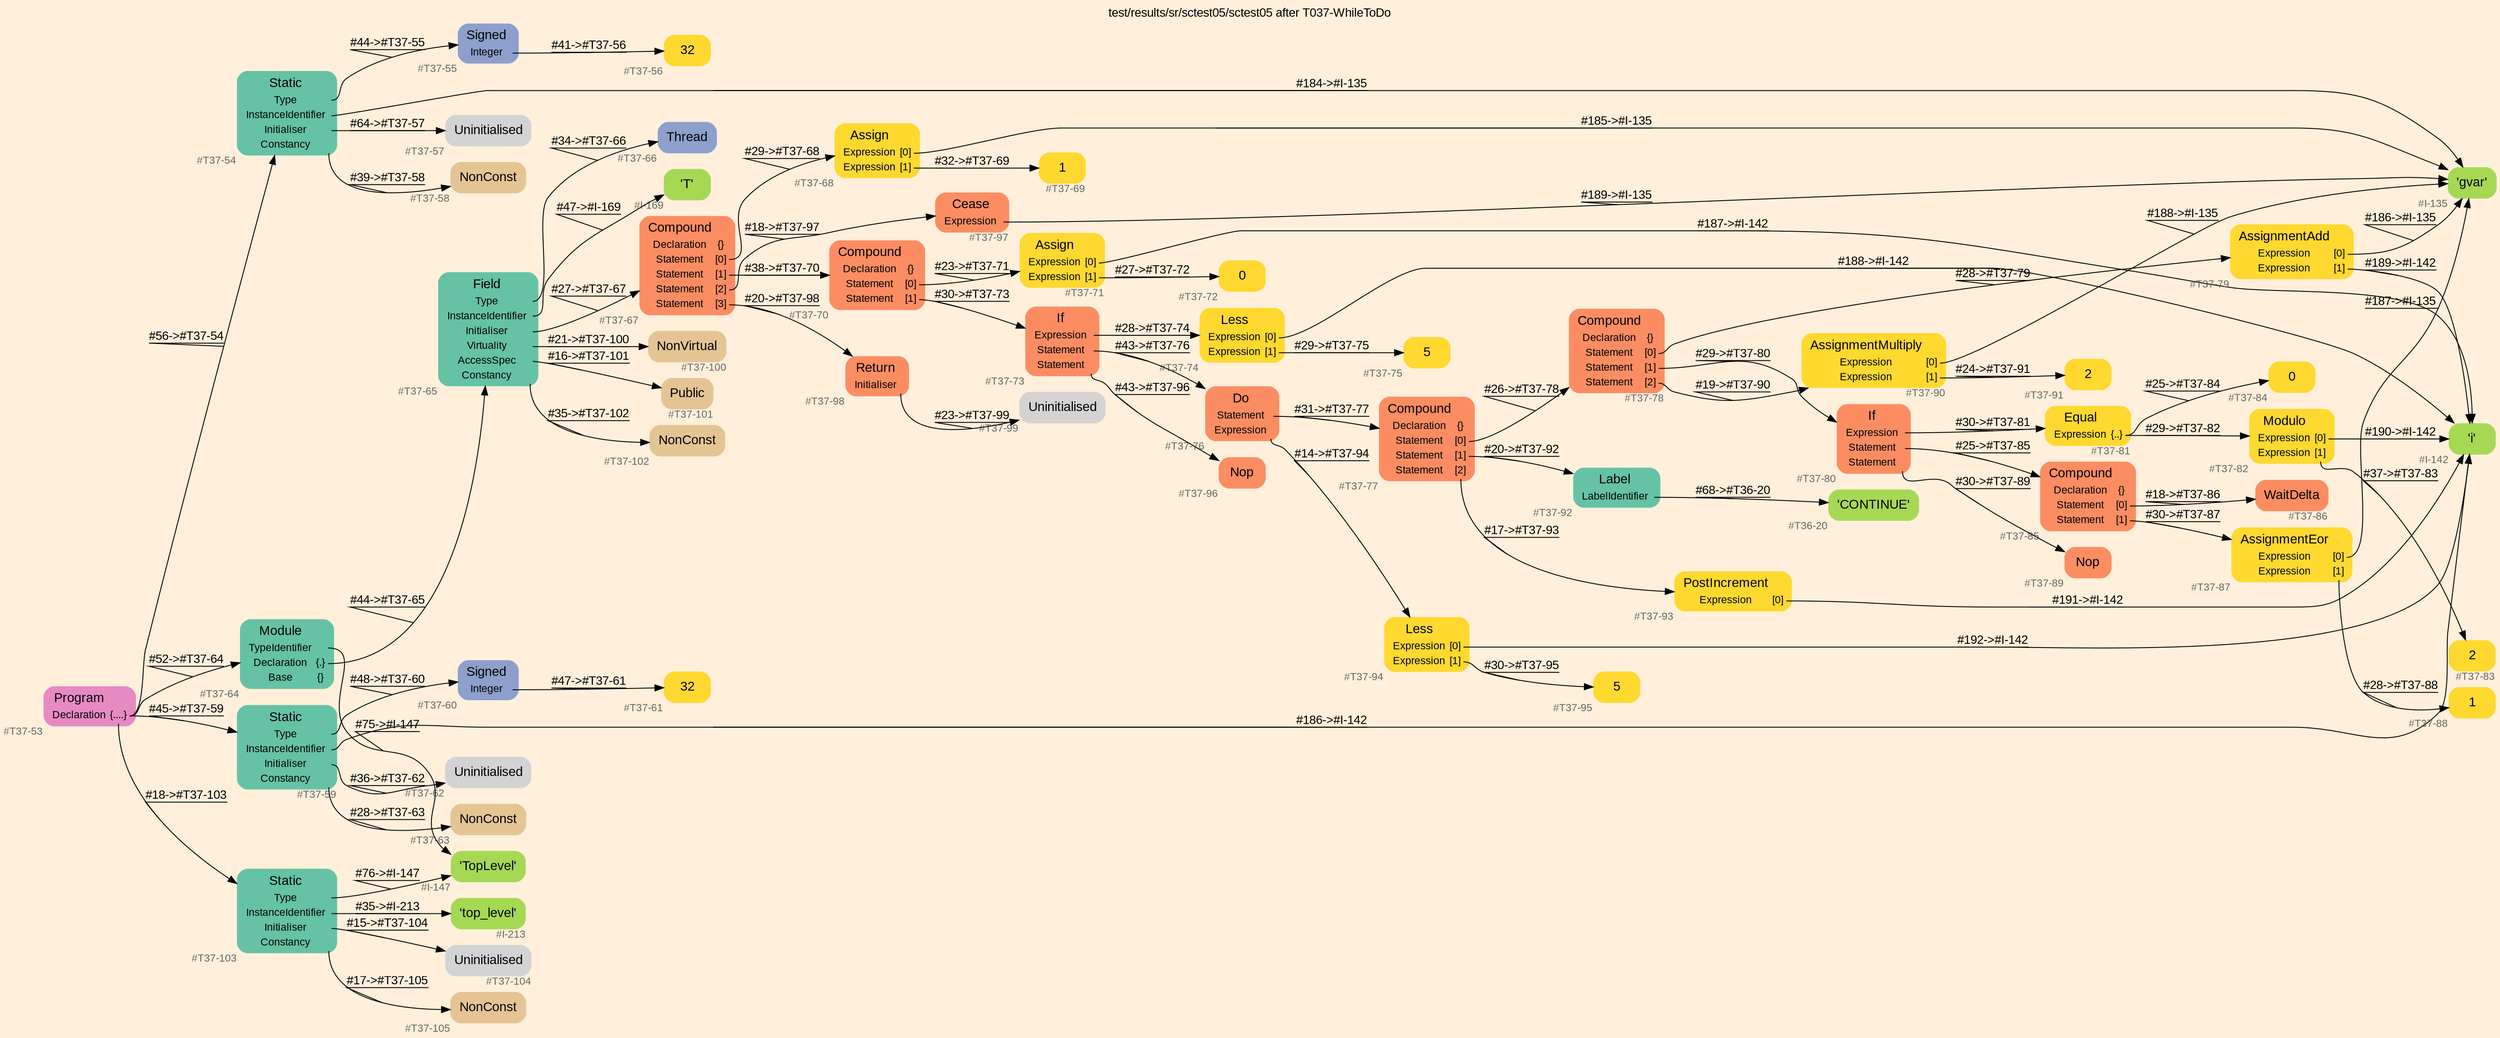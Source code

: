 digraph "test/results/sr/sctest05/sctest05 after T037-WhileToDo" {
label = "test/results/sr/sctest05/sctest05 after T037-WhileToDo"
labelloc = t
graph [
    rankdir = "LR"
    ranksep = 0.3
    bgcolor = antiquewhite1
    color = black
    fontcolor = black
    fontname = "Arial"
];
node [
    fontname = "Arial"
];
edge [
    fontname = "Arial"
];

// -------------------- node figure --------------------
// -------- block #T37-53 ----------
"#T37-53" [
    fillcolor = "/set28/4"
    xlabel = "#T37-53"
    fontsize = "12"
    fontcolor = grey40
    shape = "plaintext"
    label = <<TABLE BORDER="0" CELLBORDER="0" CELLSPACING="0">
     <TR><TD><FONT COLOR="black" POINT-SIZE="15">Program</FONT></TD></TR>
     <TR><TD><FONT COLOR="black" POINT-SIZE="12">Declaration</FONT></TD><TD PORT="port0"><FONT COLOR="black" POINT-SIZE="12">{....}</FONT></TD></TR>
    </TABLE>>
    style = "rounded,filled"
];

// -------- block #T37-54 ----------
"#T37-54" [
    fillcolor = "/set28/1"
    xlabel = "#T37-54"
    fontsize = "12"
    fontcolor = grey40
    shape = "plaintext"
    label = <<TABLE BORDER="0" CELLBORDER="0" CELLSPACING="0">
     <TR><TD><FONT COLOR="black" POINT-SIZE="15">Static</FONT></TD></TR>
     <TR><TD><FONT COLOR="black" POINT-SIZE="12">Type</FONT></TD><TD PORT="port0"></TD></TR>
     <TR><TD><FONT COLOR="black" POINT-SIZE="12">InstanceIdentifier</FONT></TD><TD PORT="port1"></TD></TR>
     <TR><TD><FONT COLOR="black" POINT-SIZE="12">Initialiser</FONT></TD><TD PORT="port2"></TD></TR>
     <TR><TD><FONT COLOR="black" POINT-SIZE="12">Constancy</FONT></TD><TD PORT="port3"></TD></TR>
    </TABLE>>
    style = "rounded,filled"
];

// -------- block #T37-55 ----------
"#T37-55" [
    fillcolor = "/set28/3"
    xlabel = "#T37-55"
    fontsize = "12"
    fontcolor = grey40
    shape = "plaintext"
    label = <<TABLE BORDER="0" CELLBORDER="0" CELLSPACING="0">
     <TR><TD><FONT COLOR="black" POINT-SIZE="15">Signed</FONT></TD></TR>
     <TR><TD><FONT COLOR="black" POINT-SIZE="12">Integer</FONT></TD><TD PORT="port0"></TD></TR>
    </TABLE>>
    style = "rounded,filled"
];

// -------- block #T37-56 ----------
"#T37-56" [
    fillcolor = "/set28/6"
    xlabel = "#T37-56"
    fontsize = "12"
    fontcolor = grey40
    shape = "plaintext"
    label = <<TABLE BORDER="0" CELLBORDER="0" CELLSPACING="0">
     <TR><TD><FONT COLOR="black" POINT-SIZE="15">32</FONT></TD></TR>
    </TABLE>>
    style = "rounded,filled"
];

// -------- block #I-135 ----------
"#I-135" [
    fillcolor = "/set28/5"
    xlabel = "#I-135"
    fontsize = "12"
    fontcolor = grey40
    shape = "plaintext"
    label = <<TABLE BORDER="0" CELLBORDER="0" CELLSPACING="0">
     <TR><TD><FONT COLOR="black" POINT-SIZE="15">'gvar'</FONT></TD></TR>
    </TABLE>>
    style = "rounded,filled"
];

// -------- block #T37-57 ----------
"#T37-57" [
    xlabel = "#T37-57"
    fontsize = "12"
    fontcolor = grey40
    shape = "plaintext"
    label = <<TABLE BORDER="0" CELLBORDER="0" CELLSPACING="0">
     <TR><TD><FONT COLOR="black" POINT-SIZE="15">Uninitialised</FONT></TD></TR>
    </TABLE>>
    style = "rounded,filled"
];

// -------- block #T37-58 ----------
"#T37-58" [
    fillcolor = "/set28/7"
    xlabel = "#T37-58"
    fontsize = "12"
    fontcolor = grey40
    shape = "plaintext"
    label = <<TABLE BORDER="0" CELLBORDER="0" CELLSPACING="0">
     <TR><TD><FONT COLOR="black" POINT-SIZE="15">NonConst</FONT></TD></TR>
    </TABLE>>
    style = "rounded,filled"
];

// -------- block #T37-59 ----------
"#T37-59" [
    fillcolor = "/set28/1"
    xlabel = "#T37-59"
    fontsize = "12"
    fontcolor = grey40
    shape = "plaintext"
    label = <<TABLE BORDER="0" CELLBORDER="0" CELLSPACING="0">
     <TR><TD><FONT COLOR="black" POINT-SIZE="15">Static</FONT></TD></TR>
     <TR><TD><FONT COLOR="black" POINT-SIZE="12">Type</FONT></TD><TD PORT="port0"></TD></TR>
     <TR><TD><FONT COLOR="black" POINT-SIZE="12">InstanceIdentifier</FONT></TD><TD PORT="port1"></TD></TR>
     <TR><TD><FONT COLOR="black" POINT-SIZE="12">Initialiser</FONT></TD><TD PORT="port2"></TD></TR>
     <TR><TD><FONT COLOR="black" POINT-SIZE="12">Constancy</FONT></TD><TD PORT="port3"></TD></TR>
    </TABLE>>
    style = "rounded,filled"
];

// -------- block #T37-60 ----------
"#T37-60" [
    fillcolor = "/set28/3"
    xlabel = "#T37-60"
    fontsize = "12"
    fontcolor = grey40
    shape = "plaintext"
    label = <<TABLE BORDER="0" CELLBORDER="0" CELLSPACING="0">
     <TR><TD><FONT COLOR="black" POINT-SIZE="15">Signed</FONT></TD></TR>
     <TR><TD><FONT COLOR="black" POINT-SIZE="12">Integer</FONT></TD><TD PORT="port0"></TD></TR>
    </TABLE>>
    style = "rounded,filled"
];

// -------- block #T37-61 ----------
"#T37-61" [
    fillcolor = "/set28/6"
    xlabel = "#T37-61"
    fontsize = "12"
    fontcolor = grey40
    shape = "plaintext"
    label = <<TABLE BORDER="0" CELLBORDER="0" CELLSPACING="0">
     <TR><TD><FONT COLOR="black" POINT-SIZE="15">32</FONT></TD></TR>
    </TABLE>>
    style = "rounded,filled"
];

// -------- block #I-142 ----------
"#I-142" [
    fillcolor = "/set28/5"
    xlabel = "#I-142"
    fontsize = "12"
    fontcolor = grey40
    shape = "plaintext"
    label = <<TABLE BORDER="0" CELLBORDER="0" CELLSPACING="0">
     <TR><TD><FONT COLOR="black" POINT-SIZE="15">'i'</FONT></TD></TR>
    </TABLE>>
    style = "rounded,filled"
];

// -------- block #T37-62 ----------
"#T37-62" [
    xlabel = "#T37-62"
    fontsize = "12"
    fontcolor = grey40
    shape = "plaintext"
    label = <<TABLE BORDER="0" CELLBORDER="0" CELLSPACING="0">
     <TR><TD><FONT COLOR="black" POINT-SIZE="15">Uninitialised</FONT></TD></TR>
    </TABLE>>
    style = "rounded,filled"
];

// -------- block #T37-63 ----------
"#T37-63" [
    fillcolor = "/set28/7"
    xlabel = "#T37-63"
    fontsize = "12"
    fontcolor = grey40
    shape = "plaintext"
    label = <<TABLE BORDER="0" CELLBORDER="0" CELLSPACING="0">
     <TR><TD><FONT COLOR="black" POINT-SIZE="15">NonConst</FONT></TD></TR>
    </TABLE>>
    style = "rounded,filled"
];

// -------- block #T37-64 ----------
"#T37-64" [
    fillcolor = "/set28/1"
    xlabel = "#T37-64"
    fontsize = "12"
    fontcolor = grey40
    shape = "plaintext"
    label = <<TABLE BORDER="0" CELLBORDER="0" CELLSPACING="0">
     <TR><TD><FONT COLOR="black" POINT-SIZE="15">Module</FONT></TD></TR>
     <TR><TD><FONT COLOR="black" POINT-SIZE="12">TypeIdentifier</FONT></TD><TD PORT="port0"></TD></TR>
     <TR><TD><FONT COLOR="black" POINT-SIZE="12">Declaration</FONT></TD><TD PORT="port1"><FONT COLOR="black" POINT-SIZE="12">{.}</FONT></TD></TR>
     <TR><TD><FONT COLOR="black" POINT-SIZE="12">Base</FONT></TD><TD PORT="port2"><FONT COLOR="black" POINT-SIZE="12">{}</FONT></TD></TR>
    </TABLE>>
    style = "rounded,filled"
];

// -------- block #I-147 ----------
"#I-147" [
    fillcolor = "/set28/5"
    xlabel = "#I-147"
    fontsize = "12"
    fontcolor = grey40
    shape = "plaintext"
    label = <<TABLE BORDER="0" CELLBORDER="0" CELLSPACING="0">
     <TR><TD><FONT COLOR="black" POINT-SIZE="15">'TopLevel'</FONT></TD></TR>
    </TABLE>>
    style = "rounded,filled"
];

// -------- block #T37-65 ----------
"#T37-65" [
    fillcolor = "/set28/1"
    xlabel = "#T37-65"
    fontsize = "12"
    fontcolor = grey40
    shape = "plaintext"
    label = <<TABLE BORDER="0" CELLBORDER="0" CELLSPACING="0">
     <TR><TD><FONT COLOR="black" POINT-SIZE="15">Field</FONT></TD></TR>
     <TR><TD><FONT COLOR="black" POINT-SIZE="12">Type</FONT></TD><TD PORT="port0"></TD></TR>
     <TR><TD><FONT COLOR="black" POINT-SIZE="12">InstanceIdentifier</FONT></TD><TD PORT="port1"></TD></TR>
     <TR><TD><FONT COLOR="black" POINT-SIZE="12">Initialiser</FONT></TD><TD PORT="port2"></TD></TR>
     <TR><TD><FONT COLOR="black" POINT-SIZE="12">Virtuality</FONT></TD><TD PORT="port3"></TD></TR>
     <TR><TD><FONT COLOR="black" POINT-SIZE="12">AccessSpec</FONT></TD><TD PORT="port4"></TD></TR>
     <TR><TD><FONT COLOR="black" POINT-SIZE="12">Constancy</FONT></TD><TD PORT="port5"></TD></TR>
    </TABLE>>
    style = "rounded,filled"
];

// -------- block #T37-66 ----------
"#T37-66" [
    fillcolor = "/set28/3"
    xlabel = "#T37-66"
    fontsize = "12"
    fontcolor = grey40
    shape = "plaintext"
    label = <<TABLE BORDER="0" CELLBORDER="0" CELLSPACING="0">
     <TR><TD><FONT COLOR="black" POINT-SIZE="15">Thread</FONT></TD></TR>
    </TABLE>>
    style = "rounded,filled"
];

// -------- block #I-169 ----------
"#I-169" [
    fillcolor = "/set28/5"
    xlabel = "#I-169"
    fontsize = "12"
    fontcolor = grey40
    shape = "plaintext"
    label = <<TABLE BORDER="0" CELLBORDER="0" CELLSPACING="0">
     <TR><TD><FONT COLOR="black" POINT-SIZE="15">'T'</FONT></TD></TR>
    </TABLE>>
    style = "rounded,filled"
];

// -------- block #T37-67 ----------
"#T37-67" [
    fillcolor = "/set28/2"
    xlabel = "#T37-67"
    fontsize = "12"
    fontcolor = grey40
    shape = "plaintext"
    label = <<TABLE BORDER="0" CELLBORDER="0" CELLSPACING="0">
     <TR><TD><FONT COLOR="black" POINT-SIZE="15">Compound</FONT></TD></TR>
     <TR><TD><FONT COLOR="black" POINT-SIZE="12">Declaration</FONT></TD><TD PORT="port0"><FONT COLOR="black" POINT-SIZE="12">{}</FONT></TD></TR>
     <TR><TD><FONT COLOR="black" POINT-SIZE="12">Statement</FONT></TD><TD PORT="port1"><FONT COLOR="black" POINT-SIZE="12">[0]</FONT></TD></TR>
     <TR><TD><FONT COLOR="black" POINT-SIZE="12">Statement</FONT></TD><TD PORT="port2"><FONT COLOR="black" POINT-SIZE="12">[1]</FONT></TD></TR>
     <TR><TD><FONT COLOR="black" POINT-SIZE="12">Statement</FONT></TD><TD PORT="port3"><FONT COLOR="black" POINT-SIZE="12">[2]</FONT></TD></TR>
     <TR><TD><FONT COLOR="black" POINT-SIZE="12">Statement</FONT></TD><TD PORT="port4"><FONT COLOR="black" POINT-SIZE="12">[3]</FONT></TD></TR>
    </TABLE>>
    style = "rounded,filled"
];

// -------- block #T37-68 ----------
"#T37-68" [
    fillcolor = "/set28/6"
    xlabel = "#T37-68"
    fontsize = "12"
    fontcolor = grey40
    shape = "plaintext"
    label = <<TABLE BORDER="0" CELLBORDER="0" CELLSPACING="0">
     <TR><TD><FONT COLOR="black" POINT-SIZE="15">Assign</FONT></TD></TR>
     <TR><TD><FONT COLOR="black" POINT-SIZE="12">Expression</FONT></TD><TD PORT="port0"><FONT COLOR="black" POINT-SIZE="12">[0]</FONT></TD></TR>
     <TR><TD><FONT COLOR="black" POINT-SIZE="12">Expression</FONT></TD><TD PORT="port1"><FONT COLOR="black" POINT-SIZE="12">[1]</FONT></TD></TR>
    </TABLE>>
    style = "rounded,filled"
];

// -------- block #T37-69 ----------
"#T37-69" [
    fillcolor = "/set28/6"
    xlabel = "#T37-69"
    fontsize = "12"
    fontcolor = grey40
    shape = "plaintext"
    label = <<TABLE BORDER="0" CELLBORDER="0" CELLSPACING="0">
     <TR><TD><FONT COLOR="black" POINT-SIZE="15">1</FONT></TD></TR>
    </TABLE>>
    style = "rounded,filled"
];

// -------- block #T37-70 ----------
"#T37-70" [
    fillcolor = "/set28/2"
    xlabel = "#T37-70"
    fontsize = "12"
    fontcolor = grey40
    shape = "plaintext"
    label = <<TABLE BORDER="0" CELLBORDER="0" CELLSPACING="0">
     <TR><TD><FONT COLOR="black" POINT-SIZE="15">Compound</FONT></TD></TR>
     <TR><TD><FONT COLOR="black" POINT-SIZE="12">Declaration</FONT></TD><TD PORT="port0"><FONT COLOR="black" POINT-SIZE="12">{}</FONT></TD></TR>
     <TR><TD><FONT COLOR="black" POINT-SIZE="12">Statement</FONT></TD><TD PORT="port1"><FONT COLOR="black" POINT-SIZE="12">[0]</FONT></TD></TR>
     <TR><TD><FONT COLOR="black" POINT-SIZE="12">Statement</FONT></TD><TD PORT="port2"><FONT COLOR="black" POINT-SIZE="12">[1]</FONT></TD></TR>
    </TABLE>>
    style = "rounded,filled"
];

// -------- block #T37-71 ----------
"#T37-71" [
    fillcolor = "/set28/6"
    xlabel = "#T37-71"
    fontsize = "12"
    fontcolor = grey40
    shape = "plaintext"
    label = <<TABLE BORDER="0" CELLBORDER="0" CELLSPACING="0">
     <TR><TD><FONT COLOR="black" POINT-SIZE="15">Assign</FONT></TD></TR>
     <TR><TD><FONT COLOR="black" POINT-SIZE="12">Expression</FONT></TD><TD PORT="port0"><FONT COLOR="black" POINT-SIZE="12">[0]</FONT></TD></TR>
     <TR><TD><FONT COLOR="black" POINT-SIZE="12">Expression</FONT></TD><TD PORT="port1"><FONT COLOR="black" POINT-SIZE="12">[1]</FONT></TD></TR>
    </TABLE>>
    style = "rounded,filled"
];

// -------- block #T37-72 ----------
"#T37-72" [
    fillcolor = "/set28/6"
    xlabel = "#T37-72"
    fontsize = "12"
    fontcolor = grey40
    shape = "plaintext"
    label = <<TABLE BORDER="0" CELLBORDER="0" CELLSPACING="0">
     <TR><TD><FONT COLOR="black" POINT-SIZE="15">0</FONT></TD></TR>
    </TABLE>>
    style = "rounded,filled"
];

// -------- block #T37-73 ----------
"#T37-73" [
    fillcolor = "/set28/2"
    xlabel = "#T37-73"
    fontsize = "12"
    fontcolor = grey40
    shape = "plaintext"
    label = <<TABLE BORDER="0" CELLBORDER="0" CELLSPACING="0">
     <TR><TD><FONT COLOR="black" POINT-SIZE="15">If</FONT></TD></TR>
     <TR><TD><FONT COLOR="black" POINT-SIZE="12">Expression</FONT></TD><TD PORT="port0"></TD></TR>
     <TR><TD><FONT COLOR="black" POINT-SIZE="12">Statement</FONT></TD><TD PORT="port1"></TD></TR>
     <TR><TD><FONT COLOR="black" POINT-SIZE="12">Statement</FONT></TD><TD PORT="port2"></TD></TR>
    </TABLE>>
    style = "rounded,filled"
];

// -------- block #T37-74 ----------
"#T37-74" [
    fillcolor = "/set28/6"
    xlabel = "#T37-74"
    fontsize = "12"
    fontcolor = grey40
    shape = "plaintext"
    label = <<TABLE BORDER="0" CELLBORDER="0" CELLSPACING="0">
     <TR><TD><FONT COLOR="black" POINT-SIZE="15">Less</FONT></TD></TR>
     <TR><TD><FONT COLOR="black" POINT-SIZE="12">Expression</FONT></TD><TD PORT="port0"><FONT COLOR="black" POINT-SIZE="12">[0]</FONT></TD></TR>
     <TR><TD><FONT COLOR="black" POINT-SIZE="12">Expression</FONT></TD><TD PORT="port1"><FONT COLOR="black" POINT-SIZE="12">[1]</FONT></TD></TR>
    </TABLE>>
    style = "rounded,filled"
];

// -------- block #T37-75 ----------
"#T37-75" [
    fillcolor = "/set28/6"
    xlabel = "#T37-75"
    fontsize = "12"
    fontcolor = grey40
    shape = "plaintext"
    label = <<TABLE BORDER="0" CELLBORDER="0" CELLSPACING="0">
     <TR><TD><FONT COLOR="black" POINT-SIZE="15">5</FONT></TD></TR>
    </TABLE>>
    style = "rounded,filled"
];

// -------- block #T37-76 ----------
"#T37-76" [
    fillcolor = "/set28/2"
    xlabel = "#T37-76"
    fontsize = "12"
    fontcolor = grey40
    shape = "plaintext"
    label = <<TABLE BORDER="0" CELLBORDER="0" CELLSPACING="0">
     <TR><TD><FONT COLOR="black" POINT-SIZE="15">Do</FONT></TD></TR>
     <TR><TD><FONT COLOR="black" POINT-SIZE="12">Statement</FONT></TD><TD PORT="port0"></TD></TR>
     <TR><TD><FONT COLOR="black" POINT-SIZE="12">Expression</FONT></TD><TD PORT="port1"></TD></TR>
    </TABLE>>
    style = "rounded,filled"
];

// -------- block #T37-77 ----------
"#T37-77" [
    fillcolor = "/set28/2"
    xlabel = "#T37-77"
    fontsize = "12"
    fontcolor = grey40
    shape = "plaintext"
    label = <<TABLE BORDER="0" CELLBORDER="0" CELLSPACING="0">
     <TR><TD><FONT COLOR="black" POINT-SIZE="15">Compound</FONT></TD></TR>
     <TR><TD><FONT COLOR="black" POINT-SIZE="12">Declaration</FONT></TD><TD PORT="port0"><FONT COLOR="black" POINT-SIZE="12">{}</FONT></TD></TR>
     <TR><TD><FONT COLOR="black" POINT-SIZE="12">Statement</FONT></TD><TD PORT="port1"><FONT COLOR="black" POINT-SIZE="12">[0]</FONT></TD></TR>
     <TR><TD><FONT COLOR="black" POINT-SIZE="12">Statement</FONT></TD><TD PORT="port2"><FONT COLOR="black" POINT-SIZE="12">[1]</FONT></TD></TR>
     <TR><TD><FONT COLOR="black" POINT-SIZE="12">Statement</FONT></TD><TD PORT="port3"><FONT COLOR="black" POINT-SIZE="12">[2]</FONT></TD></TR>
    </TABLE>>
    style = "rounded,filled"
];

// -------- block #T37-78 ----------
"#T37-78" [
    fillcolor = "/set28/2"
    xlabel = "#T37-78"
    fontsize = "12"
    fontcolor = grey40
    shape = "plaintext"
    label = <<TABLE BORDER="0" CELLBORDER="0" CELLSPACING="0">
     <TR><TD><FONT COLOR="black" POINT-SIZE="15">Compound</FONT></TD></TR>
     <TR><TD><FONT COLOR="black" POINT-SIZE="12">Declaration</FONT></TD><TD PORT="port0"><FONT COLOR="black" POINT-SIZE="12">{}</FONT></TD></TR>
     <TR><TD><FONT COLOR="black" POINT-SIZE="12">Statement</FONT></TD><TD PORT="port1"><FONT COLOR="black" POINT-SIZE="12">[0]</FONT></TD></TR>
     <TR><TD><FONT COLOR="black" POINT-SIZE="12">Statement</FONT></TD><TD PORT="port2"><FONT COLOR="black" POINT-SIZE="12">[1]</FONT></TD></TR>
     <TR><TD><FONT COLOR="black" POINT-SIZE="12">Statement</FONT></TD><TD PORT="port3"><FONT COLOR="black" POINT-SIZE="12">[2]</FONT></TD></TR>
    </TABLE>>
    style = "rounded,filled"
];

// -------- block #T37-79 ----------
"#T37-79" [
    fillcolor = "/set28/6"
    xlabel = "#T37-79"
    fontsize = "12"
    fontcolor = grey40
    shape = "plaintext"
    label = <<TABLE BORDER="0" CELLBORDER="0" CELLSPACING="0">
     <TR><TD><FONT COLOR="black" POINT-SIZE="15">AssignmentAdd</FONT></TD></TR>
     <TR><TD><FONT COLOR="black" POINT-SIZE="12">Expression</FONT></TD><TD PORT="port0"><FONT COLOR="black" POINT-SIZE="12">[0]</FONT></TD></TR>
     <TR><TD><FONT COLOR="black" POINT-SIZE="12">Expression</FONT></TD><TD PORT="port1"><FONT COLOR="black" POINT-SIZE="12">[1]</FONT></TD></TR>
    </TABLE>>
    style = "rounded,filled"
];

// -------- block #T37-80 ----------
"#T37-80" [
    fillcolor = "/set28/2"
    xlabel = "#T37-80"
    fontsize = "12"
    fontcolor = grey40
    shape = "plaintext"
    label = <<TABLE BORDER="0" CELLBORDER="0" CELLSPACING="0">
     <TR><TD><FONT COLOR="black" POINT-SIZE="15">If</FONT></TD></TR>
     <TR><TD><FONT COLOR="black" POINT-SIZE="12">Expression</FONT></TD><TD PORT="port0"></TD></TR>
     <TR><TD><FONT COLOR="black" POINT-SIZE="12">Statement</FONT></TD><TD PORT="port1"></TD></TR>
     <TR><TD><FONT COLOR="black" POINT-SIZE="12">Statement</FONT></TD><TD PORT="port2"></TD></TR>
    </TABLE>>
    style = "rounded,filled"
];

// -------- block #T37-81 ----------
"#T37-81" [
    fillcolor = "/set28/6"
    xlabel = "#T37-81"
    fontsize = "12"
    fontcolor = grey40
    shape = "plaintext"
    label = <<TABLE BORDER="0" CELLBORDER="0" CELLSPACING="0">
     <TR><TD><FONT COLOR="black" POINT-SIZE="15">Equal</FONT></TD></TR>
     <TR><TD><FONT COLOR="black" POINT-SIZE="12">Expression</FONT></TD><TD PORT="port0"><FONT COLOR="black" POINT-SIZE="12">{..}</FONT></TD></TR>
    </TABLE>>
    style = "rounded,filled"
];

// -------- block #T37-82 ----------
"#T37-82" [
    fillcolor = "/set28/6"
    xlabel = "#T37-82"
    fontsize = "12"
    fontcolor = grey40
    shape = "plaintext"
    label = <<TABLE BORDER="0" CELLBORDER="0" CELLSPACING="0">
     <TR><TD><FONT COLOR="black" POINT-SIZE="15">Modulo</FONT></TD></TR>
     <TR><TD><FONT COLOR="black" POINT-SIZE="12">Expression</FONT></TD><TD PORT="port0"><FONT COLOR="black" POINT-SIZE="12">[0]</FONT></TD></TR>
     <TR><TD><FONT COLOR="black" POINT-SIZE="12">Expression</FONT></TD><TD PORT="port1"><FONT COLOR="black" POINT-SIZE="12">[1]</FONT></TD></TR>
    </TABLE>>
    style = "rounded,filled"
];

// -------- block #T37-83 ----------
"#T37-83" [
    fillcolor = "/set28/6"
    xlabel = "#T37-83"
    fontsize = "12"
    fontcolor = grey40
    shape = "plaintext"
    label = <<TABLE BORDER="0" CELLBORDER="0" CELLSPACING="0">
     <TR><TD><FONT COLOR="black" POINT-SIZE="15">2</FONT></TD></TR>
    </TABLE>>
    style = "rounded,filled"
];

// -------- block #T37-84 ----------
"#T37-84" [
    fillcolor = "/set28/6"
    xlabel = "#T37-84"
    fontsize = "12"
    fontcolor = grey40
    shape = "plaintext"
    label = <<TABLE BORDER="0" CELLBORDER="0" CELLSPACING="0">
     <TR><TD><FONT COLOR="black" POINT-SIZE="15">0</FONT></TD></TR>
    </TABLE>>
    style = "rounded,filled"
];

// -------- block #T37-85 ----------
"#T37-85" [
    fillcolor = "/set28/2"
    xlabel = "#T37-85"
    fontsize = "12"
    fontcolor = grey40
    shape = "plaintext"
    label = <<TABLE BORDER="0" CELLBORDER="0" CELLSPACING="0">
     <TR><TD><FONT COLOR="black" POINT-SIZE="15">Compound</FONT></TD></TR>
     <TR><TD><FONT COLOR="black" POINT-SIZE="12">Declaration</FONT></TD><TD PORT="port0"><FONT COLOR="black" POINT-SIZE="12">{}</FONT></TD></TR>
     <TR><TD><FONT COLOR="black" POINT-SIZE="12">Statement</FONT></TD><TD PORT="port1"><FONT COLOR="black" POINT-SIZE="12">[0]</FONT></TD></TR>
     <TR><TD><FONT COLOR="black" POINT-SIZE="12">Statement</FONT></TD><TD PORT="port2"><FONT COLOR="black" POINT-SIZE="12">[1]</FONT></TD></TR>
    </TABLE>>
    style = "rounded,filled"
];

// -------- block #T37-86 ----------
"#T37-86" [
    fillcolor = "/set28/2"
    xlabel = "#T37-86"
    fontsize = "12"
    fontcolor = grey40
    shape = "plaintext"
    label = <<TABLE BORDER="0" CELLBORDER="0" CELLSPACING="0">
     <TR><TD><FONT COLOR="black" POINT-SIZE="15">WaitDelta</FONT></TD></TR>
    </TABLE>>
    style = "rounded,filled"
];

// -------- block #T37-87 ----------
"#T37-87" [
    fillcolor = "/set28/6"
    xlabel = "#T37-87"
    fontsize = "12"
    fontcolor = grey40
    shape = "plaintext"
    label = <<TABLE BORDER="0" CELLBORDER="0" CELLSPACING="0">
     <TR><TD><FONT COLOR="black" POINT-SIZE="15">AssignmentEor</FONT></TD></TR>
     <TR><TD><FONT COLOR="black" POINT-SIZE="12">Expression</FONT></TD><TD PORT="port0"><FONT COLOR="black" POINT-SIZE="12">[0]</FONT></TD></TR>
     <TR><TD><FONT COLOR="black" POINT-SIZE="12">Expression</FONT></TD><TD PORT="port1"><FONT COLOR="black" POINT-SIZE="12">[1]</FONT></TD></TR>
    </TABLE>>
    style = "rounded,filled"
];

// -------- block #T37-88 ----------
"#T37-88" [
    fillcolor = "/set28/6"
    xlabel = "#T37-88"
    fontsize = "12"
    fontcolor = grey40
    shape = "plaintext"
    label = <<TABLE BORDER="0" CELLBORDER="0" CELLSPACING="0">
     <TR><TD><FONT COLOR="black" POINT-SIZE="15">1</FONT></TD></TR>
    </TABLE>>
    style = "rounded,filled"
];

// -------- block #T37-89 ----------
"#T37-89" [
    fillcolor = "/set28/2"
    xlabel = "#T37-89"
    fontsize = "12"
    fontcolor = grey40
    shape = "plaintext"
    label = <<TABLE BORDER="0" CELLBORDER="0" CELLSPACING="0">
     <TR><TD><FONT COLOR="black" POINT-SIZE="15">Nop</FONT></TD></TR>
    </TABLE>>
    style = "rounded,filled"
];

// -------- block #T37-90 ----------
"#T37-90" [
    fillcolor = "/set28/6"
    xlabel = "#T37-90"
    fontsize = "12"
    fontcolor = grey40
    shape = "plaintext"
    label = <<TABLE BORDER="0" CELLBORDER="0" CELLSPACING="0">
     <TR><TD><FONT COLOR="black" POINT-SIZE="15">AssignmentMultiply</FONT></TD></TR>
     <TR><TD><FONT COLOR="black" POINT-SIZE="12">Expression</FONT></TD><TD PORT="port0"><FONT COLOR="black" POINT-SIZE="12">[0]</FONT></TD></TR>
     <TR><TD><FONT COLOR="black" POINT-SIZE="12">Expression</FONT></TD><TD PORT="port1"><FONT COLOR="black" POINT-SIZE="12">[1]</FONT></TD></TR>
    </TABLE>>
    style = "rounded,filled"
];

// -------- block #T37-91 ----------
"#T37-91" [
    fillcolor = "/set28/6"
    xlabel = "#T37-91"
    fontsize = "12"
    fontcolor = grey40
    shape = "plaintext"
    label = <<TABLE BORDER="0" CELLBORDER="0" CELLSPACING="0">
     <TR><TD><FONT COLOR="black" POINT-SIZE="15">2</FONT></TD></TR>
    </TABLE>>
    style = "rounded,filled"
];

// -------- block #T37-92 ----------
"#T37-92" [
    fillcolor = "/set28/1"
    xlabel = "#T37-92"
    fontsize = "12"
    fontcolor = grey40
    shape = "plaintext"
    label = <<TABLE BORDER="0" CELLBORDER="0" CELLSPACING="0">
     <TR><TD><FONT COLOR="black" POINT-SIZE="15">Label</FONT></TD></TR>
     <TR><TD><FONT COLOR="black" POINT-SIZE="12">LabelIdentifier</FONT></TD><TD PORT="port0"></TD></TR>
    </TABLE>>
    style = "rounded,filled"
];

// -------- block #T36-20 ----------
"#T36-20" [
    fillcolor = "/set28/5"
    xlabel = "#T36-20"
    fontsize = "12"
    fontcolor = grey40
    shape = "plaintext"
    label = <<TABLE BORDER="0" CELLBORDER="0" CELLSPACING="0">
     <TR><TD><FONT COLOR="black" POINT-SIZE="15">'CONTINUE'</FONT></TD></TR>
    </TABLE>>
    style = "rounded,filled"
];

// -------- block #T37-93 ----------
"#T37-93" [
    fillcolor = "/set28/6"
    xlabel = "#T37-93"
    fontsize = "12"
    fontcolor = grey40
    shape = "plaintext"
    label = <<TABLE BORDER="0" CELLBORDER="0" CELLSPACING="0">
     <TR><TD><FONT COLOR="black" POINT-SIZE="15">PostIncrement</FONT></TD></TR>
     <TR><TD><FONT COLOR="black" POINT-SIZE="12">Expression</FONT></TD><TD PORT="port0"><FONT COLOR="black" POINT-SIZE="12">[0]</FONT></TD></TR>
    </TABLE>>
    style = "rounded,filled"
];

// -------- block #T37-94 ----------
"#T37-94" [
    fillcolor = "/set28/6"
    xlabel = "#T37-94"
    fontsize = "12"
    fontcolor = grey40
    shape = "plaintext"
    label = <<TABLE BORDER="0" CELLBORDER="0" CELLSPACING="0">
     <TR><TD><FONT COLOR="black" POINT-SIZE="15">Less</FONT></TD></TR>
     <TR><TD><FONT COLOR="black" POINT-SIZE="12">Expression</FONT></TD><TD PORT="port0"><FONT COLOR="black" POINT-SIZE="12">[0]</FONT></TD></TR>
     <TR><TD><FONT COLOR="black" POINT-SIZE="12">Expression</FONT></TD><TD PORT="port1"><FONT COLOR="black" POINT-SIZE="12">[1]</FONT></TD></TR>
    </TABLE>>
    style = "rounded,filled"
];

// -------- block #T37-95 ----------
"#T37-95" [
    fillcolor = "/set28/6"
    xlabel = "#T37-95"
    fontsize = "12"
    fontcolor = grey40
    shape = "plaintext"
    label = <<TABLE BORDER="0" CELLBORDER="0" CELLSPACING="0">
     <TR><TD><FONT COLOR="black" POINT-SIZE="15">5</FONT></TD></TR>
    </TABLE>>
    style = "rounded,filled"
];

// -------- block #T37-96 ----------
"#T37-96" [
    fillcolor = "/set28/2"
    xlabel = "#T37-96"
    fontsize = "12"
    fontcolor = grey40
    shape = "plaintext"
    label = <<TABLE BORDER="0" CELLBORDER="0" CELLSPACING="0">
     <TR><TD><FONT COLOR="black" POINT-SIZE="15">Nop</FONT></TD></TR>
    </TABLE>>
    style = "rounded,filled"
];

// -------- block #T37-97 ----------
"#T37-97" [
    fillcolor = "/set28/2"
    xlabel = "#T37-97"
    fontsize = "12"
    fontcolor = grey40
    shape = "plaintext"
    label = <<TABLE BORDER="0" CELLBORDER="0" CELLSPACING="0">
     <TR><TD><FONT COLOR="black" POINT-SIZE="15">Cease</FONT></TD></TR>
     <TR><TD><FONT COLOR="black" POINT-SIZE="12">Expression</FONT></TD><TD PORT="port0"></TD></TR>
    </TABLE>>
    style = "rounded,filled"
];

// -------- block #T37-98 ----------
"#T37-98" [
    fillcolor = "/set28/2"
    xlabel = "#T37-98"
    fontsize = "12"
    fontcolor = grey40
    shape = "plaintext"
    label = <<TABLE BORDER="0" CELLBORDER="0" CELLSPACING="0">
     <TR><TD><FONT COLOR="black" POINT-SIZE="15">Return</FONT></TD></TR>
     <TR><TD><FONT COLOR="black" POINT-SIZE="12">Initialiser</FONT></TD><TD PORT="port0"></TD></TR>
    </TABLE>>
    style = "rounded,filled"
];

// -------- block #T37-99 ----------
"#T37-99" [
    xlabel = "#T37-99"
    fontsize = "12"
    fontcolor = grey40
    shape = "plaintext"
    label = <<TABLE BORDER="0" CELLBORDER="0" CELLSPACING="0">
     <TR><TD><FONT COLOR="black" POINT-SIZE="15">Uninitialised</FONT></TD></TR>
    </TABLE>>
    style = "rounded,filled"
];

// -------- block #T37-100 ----------
"#T37-100" [
    fillcolor = "/set28/7"
    xlabel = "#T37-100"
    fontsize = "12"
    fontcolor = grey40
    shape = "plaintext"
    label = <<TABLE BORDER="0" CELLBORDER="0" CELLSPACING="0">
     <TR><TD><FONT COLOR="black" POINT-SIZE="15">NonVirtual</FONT></TD></TR>
    </TABLE>>
    style = "rounded,filled"
];

// -------- block #T37-101 ----------
"#T37-101" [
    fillcolor = "/set28/7"
    xlabel = "#T37-101"
    fontsize = "12"
    fontcolor = grey40
    shape = "plaintext"
    label = <<TABLE BORDER="0" CELLBORDER="0" CELLSPACING="0">
     <TR><TD><FONT COLOR="black" POINT-SIZE="15">Public</FONT></TD></TR>
    </TABLE>>
    style = "rounded,filled"
];

// -------- block #T37-102 ----------
"#T37-102" [
    fillcolor = "/set28/7"
    xlabel = "#T37-102"
    fontsize = "12"
    fontcolor = grey40
    shape = "plaintext"
    label = <<TABLE BORDER="0" CELLBORDER="0" CELLSPACING="0">
     <TR><TD><FONT COLOR="black" POINT-SIZE="15">NonConst</FONT></TD></TR>
    </TABLE>>
    style = "rounded,filled"
];

// -------- block #T37-103 ----------
"#T37-103" [
    fillcolor = "/set28/1"
    xlabel = "#T37-103"
    fontsize = "12"
    fontcolor = grey40
    shape = "plaintext"
    label = <<TABLE BORDER="0" CELLBORDER="0" CELLSPACING="0">
     <TR><TD><FONT COLOR="black" POINT-SIZE="15">Static</FONT></TD></TR>
     <TR><TD><FONT COLOR="black" POINT-SIZE="12">Type</FONT></TD><TD PORT="port0"></TD></TR>
     <TR><TD><FONT COLOR="black" POINT-SIZE="12">InstanceIdentifier</FONT></TD><TD PORT="port1"></TD></TR>
     <TR><TD><FONT COLOR="black" POINT-SIZE="12">Initialiser</FONT></TD><TD PORT="port2"></TD></TR>
     <TR><TD><FONT COLOR="black" POINT-SIZE="12">Constancy</FONT></TD><TD PORT="port3"></TD></TR>
    </TABLE>>
    style = "rounded,filled"
];

// -------- block #I-213 ----------
"#I-213" [
    fillcolor = "/set28/5"
    xlabel = "#I-213"
    fontsize = "12"
    fontcolor = grey40
    shape = "plaintext"
    label = <<TABLE BORDER="0" CELLBORDER="0" CELLSPACING="0">
     <TR><TD><FONT COLOR="black" POINT-SIZE="15">'top_level'</FONT></TD></TR>
    </TABLE>>
    style = "rounded,filled"
];

// -------- block #T37-104 ----------
"#T37-104" [
    xlabel = "#T37-104"
    fontsize = "12"
    fontcolor = grey40
    shape = "plaintext"
    label = <<TABLE BORDER="0" CELLBORDER="0" CELLSPACING="0">
     <TR><TD><FONT COLOR="black" POINT-SIZE="15">Uninitialised</FONT></TD></TR>
    </TABLE>>
    style = "rounded,filled"
];

// -------- block #T37-105 ----------
"#T37-105" [
    fillcolor = "/set28/7"
    xlabel = "#T37-105"
    fontsize = "12"
    fontcolor = grey40
    shape = "plaintext"
    label = <<TABLE BORDER="0" CELLBORDER="0" CELLSPACING="0">
     <TR><TD><FONT COLOR="black" POINT-SIZE="15">NonConst</FONT></TD></TR>
    </TABLE>>
    style = "rounded,filled"
];

"#T37-53":port0 -> "#T37-54" [
    label = "#56-&gt;#T37-54"
    decorate = true
    color = black
    fontcolor = black
];

"#T37-53":port0 -> "#T37-59" [
    label = "#45-&gt;#T37-59"
    decorate = true
    color = black
    fontcolor = black
];

"#T37-53":port0 -> "#T37-64" [
    label = "#52-&gt;#T37-64"
    decorate = true
    color = black
    fontcolor = black
];

"#T37-53":port0 -> "#T37-103" [
    label = "#18-&gt;#T37-103"
    decorate = true
    color = black
    fontcolor = black
];

"#T37-54":port0 -> "#T37-55" [
    label = "#44-&gt;#T37-55"
    decorate = true
    color = black
    fontcolor = black
];

"#T37-54":port1 -> "#I-135" [
    label = "#184-&gt;#I-135"
    decorate = true
    color = black
    fontcolor = black
];

"#T37-54":port2 -> "#T37-57" [
    label = "#64-&gt;#T37-57"
    decorate = true
    color = black
    fontcolor = black
];

"#T37-54":port3 -> "#T37-58" [
    label = "#39-&gt;#T37-58"
    decorate = true
    color = black
    fontcolor = black
];

"#T37-55":port0 -> "#T37-56" [
    label = "#41-&gt;#T37-56"
    decorate = true
    color = black
    fontcolor = black
];

"#T37-59":port0 -> "#T37-60" [
    label = "#48-&gt;#T37-60"
    decorate = true
    color = black
    fontcolor = black
];

"#T37-59":port1 -> "#I-142" [
    label = "#186-&gt;#I-142"
    decorate = true
    color = black
    fontcolor = black
];

"#T37-59":port2 -> "#T37-62" [
    label = "#36-&gt;#T37-62"
    decorate = true
    color = black
    fontcolor = black
];

"#T37-59":port3 -> "#T37-63" [
    label = "#28-&gt;#T37-63"
    decorate = true
    color = black
    fontcolor = black
];

"#T37-60":port0 -> "#T37-61" [
    label = "#47-&gt;#T37-61"
    decorate = true
    color = black
    fontcolor = black
];

"#T37-64":port0 -> "#I-147" [
    label = "#75-&gt;#I-147"
    decorate = true
    color = black
    fontcolor = black
];

"#T37-64":port1 -> "#T37-65" [
    label = "#44-&gt;#T37-65"
    decorate = true
    color = black
    fontcolor = black
];

"#T37-65":port0 -> "#T37-66" [
    label = "#34-&gt;#T37-66"
    decorate = true
    color = black
    fontcolor = black
];

"#T37-65":port1 -> "#I-169" [
    label = "#47-&gt;#I-169"
    decorate = true
    color = black
    fontcolor = black
];

"#T37-65":port2 -> "#T37-67" [
    label = "#27-&gt;#T37-67"
    decorate = true
    color = black
    fontcolor = black
];

"#T37-65":port3 -> "#T37-100" [
    label = "#21-&gt;#T37-100"
    decorate = true
    color = black
    fontcolor = black
];

"#T37-65":port4 -> "#T37-101" [
    label = "#16-&gt;#T37-101"
    decorate = true
    color = black
    fontcolor = black
];

"#T37-65":port5 -> "#T37-102" [
    label = "#35-&gt;#T37-102"
    decorate = true
    color = black
    fontcolor = black
];

"#T37-67":port1 -> "#T37-68" [
    label = "#29-&gt;#T37-68"
    decorate = true
    color = black
    fontcolor = black
];

"#T37-67":port2 -> "#T37-70" [
    label = "#38-&gt;#T37-70"
    decorate = true
    color = black
    fontcolor = black
];

"#T37-67":port3 -> "#T37-97" [
    label = "#18-&gt;#T37-97"
    decorate = true
    color = black
    fontcolor = black
];

"#T37-67":port4 -> "#T37-98" [
    label = "#20-&gt;#T37-98"
    decorate = true
    color = black
    fontcolor = black
];

"#T37-68":port0 -> "#I-135" [
    label = "#185-&gt;#I-135"
    decorate = true
    color = black
    fontcolor = black
];

"#T37-68":port1 -> "#T37-69" [
    label = "#32-&gt;#T37-69"
    decorate = true
    color = black
    fontcolor = black
];

"#T37-70":port1 -> "#T37-71" [
    label = "#23-&gt;#T37-71"
    decorate = true
    color = black
    fontcolor = black
];

"#T37-70":port2 -> "#T37-73" [
    label = "#30-&gt;#T37-73"
    decorate = true
    color = black
    fontcolor = black
];

"#T37-71":port0 -> "#I-142" [
    label = "#187-&gt;#I-142"
    decorate = true
    color = black
    fontcolor = black
];

"#T37-71":port1 -> "#T37-72" [
    label = "#27-&gt;#T37-72"
    decorate = true
    color = black
    fontcolor = black
];

"#T37-73":port0 -> "#T37-74" [
    label = "#28-&gt;#T37-74"
    decorate = true
    color = black
    fontcolor = black
];

"#T37-73":port1 -> "#T37-76" [
    label = "#43-&gt;#T37-76"
    decorate = true
    color = black
    fontcolor = black
];

"#T37-73":port2 -> "#T37-96" [
    label = "#43-&gt;#T37-96"
    decorate = true
    color = black
    fontcolor = black
];

"#T37-74":port0 -> "#I-142" [
    label = "#188-&gt;#I-142"
    decorate = true
    color = black
    fontcolor = black
];

"#T37-74":port1 -> "#T37-75" [
    label = "#29-&gt;#T37-75"
    decorate = true
    color = black
    fontcolor = black
];

"#T37-76":port0 -> "#T37-77" [
    label = "#31-&gt;#T37-77"
    decorate = true
    color = black
    fontcolor = black
];

"#T37-76":port1 -> "#T37-94" [
    label = "#14-&gt;#T37-94"
    decorate = true
    color = black
    fontcolor = black
];

"#T37-77":port1 -> "#T37-78" [
    label = "#26-&gt;#T37-78"
    decorate = true
    color = black
    fontcolor = black
];

"#T37-77":port2 -> "#T37-92" [
    label = "#20-&gt;#T37-92"
    decorate = true
    color = black
    fontcolor = black
];

"#T37-77":port3 -> "#T37-93" [
    label = "#17-&gt;#T37-93"
    decorate = true
    color = black
    fontcolor = black
];

"#T37-78":port1 -> "#T37-79" [
    label = "#28-&gt;#T37-79"
    decorate = true
    color = black
    fontcolor = black
];

"#T37-78":port2 -> "#T37-80" [
    label = "#29-&gt;#T37-80"
    decorate = true
    color = black
    fontcolor = black
];

"#T37-78":port3 -> "#T37-90" [
    label = "#19-&gt;#T37-90"
    decorate = true
    color = black
    fontcolor = black
];

"#T37-79":port0 -> "#I-135" [
    label = "#186-&gt;#I-135"
    decorate = true
    color = black
    fontcolor = black
];

"#T37-79":port1 -> "#I-142" [
    label = "#189-&gt;#I-142"
    decorate = true
    color = black
    fontcolor = black
];

"#T37-80":port0 -> "#T37-81" [
    label = "#30-&gt;#T37-81"
    decorate = true
    color = black
    fontcolor = black
];

"#T37-80":port1 -> "#T37-85" [
    label = "#25-&gt;#T37-85"
    decorate = true
    color = black
    fontcolor = black
];

"#T37-80":port2 -> "#T37-89" [
    label = "#30-&gt;#T37-89"
    decorate = true
    color = black
    fontcolor = black
];

"#T37-81":port0 -> "#T37-82" [
    label = "#29-&gt;#T37-82"
    decorate = true
    color = black
    fontcolor = black
];

"#T37-81":port0 -> "#T37-84" [
    label = "#25-&gt;#T37-84"
    decorate = true
    color = black
    fontcolor = black
];

"#T37-82":port0 -> "#I-142" [
    label = "#190-&gt;#I-142"
    decorate = true
    color = black
    fontcolor = black
];

"#T37-82":port1 -> "#T37-83" [
    label = "#37-&gt;#T37-83"
    decorate = true
    color = black
    fontcolor = black
];

"#T37-85":port1 -> "#T37-86" [
    label = "#18-&gt;#T37-86"
    decorate = true
    color = black
    fontcolor = black
];

"#T37-85":port2 -> "#T37-87" [
    label = "#30-&gt;#T37-87"
    decorate = true
    color = black
    fontcolor = black
];

"#T37-87":port0 -> "#I-135" [
    label = "#187-&gt;#I-135"
    decorate = true
    color = black
    fontcolor = black
];

"#T37-87":port1 -> "#T37-88" [
    label = "#28-&gt;#T37-88"
    decorate = true
    color = black
    fontcolor = black
];

"#T37-90":port0 -> "#I-135" [
    label = "#188-&gt;#I-135"
    decorate = true
    color = black
    fontcolor = black
];

"#T37-90":port1 -> "#T37-91" [
    label = "#24-&gt;#T37-91"
    decorate = true
    color = black
    fontcolor = black
];

"#T37-92":port0 -> "#T36-20" [
    label = "#68-&gt;#T36-20"
    decorate = true
    color = black
    fontcolor = black
];

"#T37-93":port0 -> "#I-142" [
    label = "#191-&gt;#I-142"
    decorate = true
    color = black
    fontcolor = black
];

"#T37-94":port0 -> "#I-142" [
    label = "#192-&gt;#I-142"
    decorate = true
    color = black
    fontcolor = black
];

"#T37-94":port1 -> "#T37-95" [
    label = "#30-&gt;#T37-95"
    decorate = true
    color = black
    fontcolor = black
];

"#T37-97":port0 -> "#I-135" [
    label = "#189-&gt;#I-135"
    decorate = true
    color = black
    fontcolor = black
];

"#T37-98":port0 -> "#T37-99" [
    label = "#23-&gt;#T37-99"
    decorate = true
    color = black
    fontcolor = black
];

"#T37-103":port0 -> "#I-147" [
    label = "#76-&gt;#I-147"
    decorate = true
    color = black
    fontcolor = black
];

"#T37-103":port1 -> "#I-213" [
    label = "#35-&gt;#I-213"
    decorate = true
    color = black
    fontcolor = black
];

"#T37-103":port2 -> "#T37-104" [
    label = "#15-&gt;#T37-104"
    decorate = true
    color = black
    fontcolor = black
];

"#T37-103":port3 -> "#T37-105" [
    label = "#17-&gt;#T37-105"
    decorate = true
    color = black
    fontcolor = black
];


}
